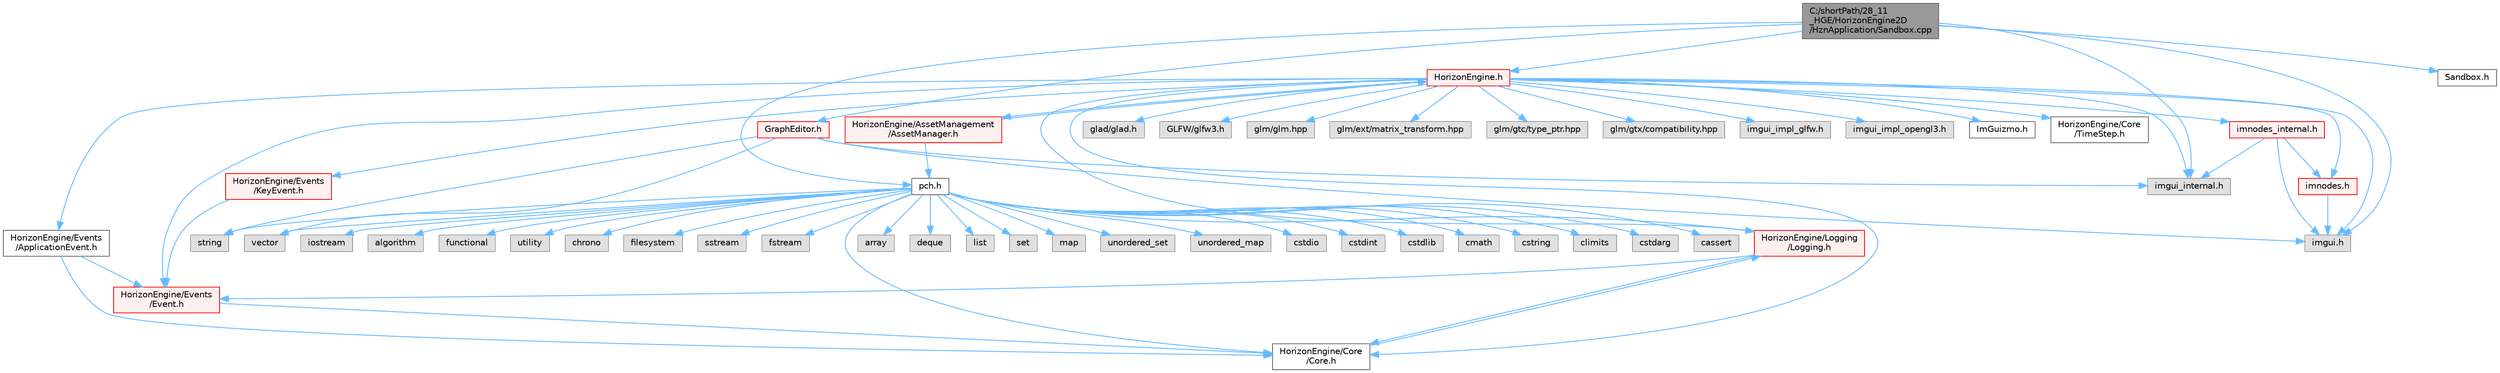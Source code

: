 digraph "C:/shortPath/28_11_HGE/HorizonEngine2D/HznApplication/Sandbox.cpp"
{
 // LATEX_PDF_SIZE
  bgcolor="transparent";
  edge [fontname=Helvetica,fontsize=10,labelfontname=Helvetica,labelfontsize=10];
  node [fontname=Helvetica,fontsize=10,shape=box,height=0.2,width=0.4];
  Node1 [label="C:/shortPath/28_11\l_HGE/HorizonEngine2D\l/HznApplication/Sandbox.cpp",height=0.2,width=0.4,color="gray40", fillcolor="grey60", style="filled", fontcolor="black",tooltip=" "];
  Node1 -> Node2 [color="steelblue1",style="solid"];
  Node2 [label="pch.h",height=0.2,width=0.4,color="grey40", fillcolor="white", style="filled",URL="$pch_8h.html",tooltip=" "];
  Node2 -> Node3 [color="steelblue1",style="solid"];
  Node3 [label="cstdio",height=0.2,width=0.4,color="grey60", fillcolor="#E0E0E0", style="filled",tooltip=" "];
  Node2 -> Node4 [color="steelblue1",style="solid"];
  Node4 [label="cstdint",height=0.2,width=0.4,color="grey60", fillcolor="#E0E0E0", style="filled",tooltip=" "];
  Node2 -> Node5 [color="steelblue1",style="solid"];
  Node5 [label="cstdlib",height=0.2,width=0.4,color="grey60", fillcolor="#E0E0E0", style="filled",tooltip=" "];
  Node2 -> Node6 [color="steelblue1",style="solid"];
  Node6 [label="cmath",height=0.2,width=0.4,color="grey60", fillcolor="#E0E0E0", style="filled",tooltip=" "];
  Node2 -> Node7 [color="steelblue1",style="solid"];
  Node7 [label="cstring",height=0.2,width=0.4,color="grey60", fillcolor="#E0E0E0", style="filled",tooltip=" "];
  Node2 -> Node8 [color="steelblue1",style="solid"];
  Node8 [label="climits",height=0.2,width=0.4,color="grey60", fillcolor="#E0E0E0", style="filled",tooltip=" "];
  Node2 -> Node9 [color="steelblue1",style="solid"];
  Node9 [label="cstdarg",height=0.2,width=0.4,color="grey60", fillcolor="#E0E0E0", style="filled",tooltip=" "];
  Node2 -> Node10 [color="steelblue1",style="solid"];
  Node10 [label="cassert",height=0.2,width=0.4,color="grey60", fillcolor="#E0E0E0", style="filled",tooltip=" "];
  Node2 -> Node11 [color="steelblue1",style="solid"];
  Node11 [label="iostream",height=0.2,width=0.4,color="grey60", fillcolor="#E0E0E0", style="filled",tooltip=" "];
  Node2 -> Node12 [color="steelblue1",style="solid"];
  Node12 [label="algorithm",height=0.2,width=0.4,color="grey60", fillcolor="#E0E0E0", style="filled",tooltip=" "];
  Node2 -> Node13 [color="steelblue1",style="solid"];
  Node13 [label="functional",height=0.2,width=0.4,color="grey60", fillcolor="#E0E0E0", style="filled",tooltip=" "];
  Node2 -> Node14 [color="steelblue1",style="solid"];
  Node14 [label="utility",height=0.2,width=0.4,color="grey60", fillcolor="#E0E0E0", style="filled",tooltip=" "];
  Node2 -> Node15 [color="steelblue1",style="solid"];
  Node15 [label="chrono",height=0.2,width=0.4,color="grey60", fillcolor="#E0E0E0", style="filled",tooltip=" "];
  Node2 -> Node16 [color="steelblue1",style="solid"];
  Node16 [label="filesystem",height=0.2,width=0.4,color="grey60", fillcolor="#E0E0E0", style="filled",tooltip=" "];
  Node2 -> Node17 [color="steelblue1",style="solid"];
  Node17 [label="sstream",height=0.2,width=0.4,color="grey60", fillcolor="#E0E0E0", style="filled",tooltip=" "];
  Node2 -> Node18 [color="steelblue1",style="solid"];
  Node18 [label="fstream",height=0.2,width=0.4,color="grey60", fillcolor="#E0E0E0", style="filled",tooltip=" "];
  Node2 -> Node19 [color="steelblue1",style="solid"];
  Node19 [label="vector",height=0.2,width=0.4,color="grey60", fillcolor="#E0E0E0", style="filled",tooltip=" "];
  Node2 -> Node20 [color="steelblue1",style="solid"];
  Node20 [label="string",height=0.2,width=0.4,color="grey60", fillcolor="#E0E0E0", style="filled",tooltip=" "];
  Node2 -> Node21 [color="steelblue1",style="solid"];
  Node21 [label="array",height=0.2,width=0.4,color="grey60", fillcolor="#E0E0E0", style="filled",tooltip=" "];
  Node2 -> Node22 [color="steelblue1",style="solid"];
  Node22 [label="deque",height=0.2,width=0.4,color="grey60", fillcolor="#E0E0E0", style="filled",tooltip=" "];
  Node2 -> Node23 [color="steelblue1",style="solid"];
  Node23 [label="list",height=0.2,width=0.4,color="grey60", fillcolor="#E0E0E0", style="filled",tooltip=" "];
  Node2 -> Node24 [color="steelblue1",style="solid"];
  Node24 [label="set",height=0.2,width=0.4,color="grey60", fillcolor="#E0E0E0", style="filled",tooltip=" "];
  Node2 -> Node25 [color="steelblue1",style="solid"];
  Node25 [label="map",height=0.2,width=0.4,color="grey60", fillcolor="#E0E0E0", style="filled",tooltip=" "];
  Node2 -> Node26 [color="steelblue1",style="solid"];
  Node26 [label="unordered_set",height=0.2,width=0.4,color="grey60", fillcolor="#E0E0E0", style="filled",tooltip=" "];
  Node2 -> Node27 [color="steelblue1",style="solid"];
  Node27 [label="unordered_map",height=0.2,width=0.4,color="grey60", fillcolor="#E0E0E0", style="filled",tooltip=" "];
  Node2 -> Node28 [color="steelblue1",style="solid"];
  Node28 [label="HorizonEngine/Logging\l/Logging.h",height=0.2,width=0.4,color="red", fillcolor="#FFF0F0", style="filled",URL="$_logging_8h.html",tooltip=" "];
  Node28 -> Node29 [color="steelblue1",style="solid"];
  Node29 [label="HorizonEngine/Core\l/Core.h",height=0.2,width=0.4,color="grey40", fillcolor="white", style="filled",URL="$_core_8h.html",tooltip=" "];
  Node29 -> Node28 [color="steelblue1",style="solid"];
  Node28 -> Node35 [color="steelblue1",style="solid"];
  Node35 [label="HorizonEngine/Events\l/Event.h",height=0.2,width=0.4,color="red", fillcolor="#FFF0F0", style="filled",URL="$_event_8h.html",tooltip=" "];
  Node35 -> Node29 [color="steelblue1",style="solid"];
  Node2 -> Node29 [color="steelblue1",style="solid"];
  Node1 -> Node36 [color="steelblue1",style="solid"];
  Node36 [label="HorizonEngine.h",height=0.2,width=0.4,color="red", fillcolor="#FFF0F0", style="filled",URL="$_horizon_engine_8h.html",tooltip=" "];
  Node36 -> Node37 [color="steelblue1",style="solid"];
  Node37 [label="glad/glad.h",height=0.2,width=0.4,color="grey60", fillcolor="#E0E0E0", style="filled",tooltip=" "];
  Node36 -> Node38 [color="steelblue1",style="solid"];
  Node38 [label="GLFW/glfw3.h",height=0.2,width=0.4,color="grey60", fillcolor="#E0E0E0", style="filled",tooltip=" "];
  Node36 -> Node39 [color="steelblue1",style="solid"];
  Node39 [label="glm/glm.hpp",height=0.2,width=0.4,color="grey60", fillcolor="#E0E0E0", style="filled",tooltip=" "];
  Node36 -> Node40 [color="steelblue1",style="solid"];
  Node40 [label="glm/ext/matrix_transform.hpp",height=0.2,width=0.4,color="grey60", fillcolor="#E0E0E0", style="filled",tooltip=" "];
  Node36 -> Node41 [color="steelblue1",style="solid"];
  Node41 [label="glm/gtc/type_ptr.hpp",height=0.2,width=0.4,color="grey60", fillcolor="#E0E0E0", style="filled",tooltip=" "];
  Node36 -> Node42 [color="steelblue1",style="solid"];
  Node42 [label="glm/gtx/compatibility.hpp",height=0.2,width=0.4,color="grey60", fillcolor="#E0E0E0", style="filled",tooltip=" "];
  Node36 -> Node43 [color="steelblue1",style="solid"];
  Node43 [label="imgui.h",height=0.2,width=0.4,color="grey60", fillcolor="#E0E0E0", style="filled",tooltip=" "];
  Node36 -> Node44 [color="steelblue1",style="solid"];
  Node44 [label="imgui_internal.h",height=0.2,width=0.4,color="grey60", fillcolor="#E0E0E0", style="filled",tooltip=" "];
  Node36 -> Node45 [color="steelblue1",style="solid"];
  Node45 [label="imgui_impl_glfw.h",height=0.2,width=0.4,color="grey60", fillcolor="#E0E0E0", style="filled",tooltip=" "];
  Node36 -> Node46 [color="steelblue1",style="solid"];
  Node46 [label="imgui_impl_opengl3.h",height=0.2,width=0.4,color="grey60", fillcolor="#E0E0E0", style="filled",tooltip=" "];
  Node36 -> Node47 [color="steelblue1",style="solid"];
  Node47 [label="ImGuizmo.h",height=0.2,width=0.4,color="grey40", fillcolor="white", style="filled",URL="$_im_guizmo_8h.html",tooltip=" "];
  Node36 -> Node48 [color="steelblue1",style="solid"];
  Node48 [label="imnodes.h",height=0.2,width=0.4,color="red", fillcolor="#FFF0F0", style="filled",URL="$imnodes_8h.html",tooltip=" "];
  Node48 -> Node43 [color="steelblue1",style="solid"];
  Node36 -> Node50 [color="steelblue1",style="solid"];
  Node50 [label="imnodes_internal.h",height=0.2,width=0.4,color="red", fillcolor="#FFF0F0", style="filled",URL="$imnodes__internal_8h.html",tooltip=" "];
  Node50 -> Node48 [color="steelblue1",style="solid"];
  Node50 -> Node43 [color="steelblue1",style="solid"];
  Node50 -> Node44 [color="steelblue1",style="solid"];
  Node36 -> Node29 [color="steelblue1",style="solid"];
  Node36 -> Node28 [color="steelblue1",style="solid"];
  Node36 -> Node52 [color="steelblue1",style="solid"];
  Node52 [label="HorizonEngine/AssetManagement\l/AssetManager.h",height=0.2,width=0.4,color="red", fillcolor="#FFF0F0", style="filled",URL="$_asset_manager_8h.html",tooltip=" "];
  Node52 -> Node36 [color="steelblue1",style="solid"];
  Node52 -> Node2 [color="steelblue1",style="solid"];
  Node36 -> Node60 [color="steelblue1",style="solid"];
  Node60 [label="HorizonEngine/Core\l/TimeStep.h",height=0.2,width=0.4,color="grey40", fillcolor="white", style="filled",URL="$_time_step_8h.html",tooltip=" "];
  Node36 -> Node35 [color="steelblue1",style="solid"];
  Node36 -> Node61 [color="steelblue1",style="solid"];
  Node61 [label="HorizonEngine/Events\l/ApplicationEvent.h",height=0.2,width=0.4,color="grey40", fillcolor="white", style="filled",URL="$_application_event_8h.html",tooltip=" "];
  Node61 -> Node29 [color="steelblue1",style="solid"];
  Node61 -> Node35 [color="steelblue1",style="solid"];
  Node36 -> Node62 [color="steelblue1",style="solid"];
  Node62 [label="HorizonEngine/Events\l/KeyEvent.h",height=0.2,width=0.4,color="red", fillcolor="#FFF0F0", style="filled",URL="$_key_event_8h.html",tooltip=" "];
  Node62 -> Node35 [color="steelblue1",style="solid"];
  Node1 -> Node100 [color="steelblue1",style="solid"];
  Node100 [label="Sandbox.h",height=0.2,width=0.4,color="grey40", fillcolor="white", style="filled",URL="$_sandbox_8h.html",tooltip=" "];
  Node1 -> Node43 [color="steelblue1",style="solid"];
  Node1 -> Node44 [color="steelblue1",style="solid"];
  Node1 -> Node101 [color="steelblue1",style="solid"];
  Node101 [label="GraphEditor.h",height=0.2,width=0.4,color="red", fillcolor="#FFF0F0", style="filled",URL="$_graph_editor_8h.html",tooltip=" "];
  Node101 -> Node19 [color="steelblue1",style="solid"];
  Node101 -> Node20 [color="steelblue1",style="solid"];
  Node101 -> Node43 [color="steelblue1",style="solid"];
  Node101 -> Node44 [color="steelblue1",style="solid"];
}
